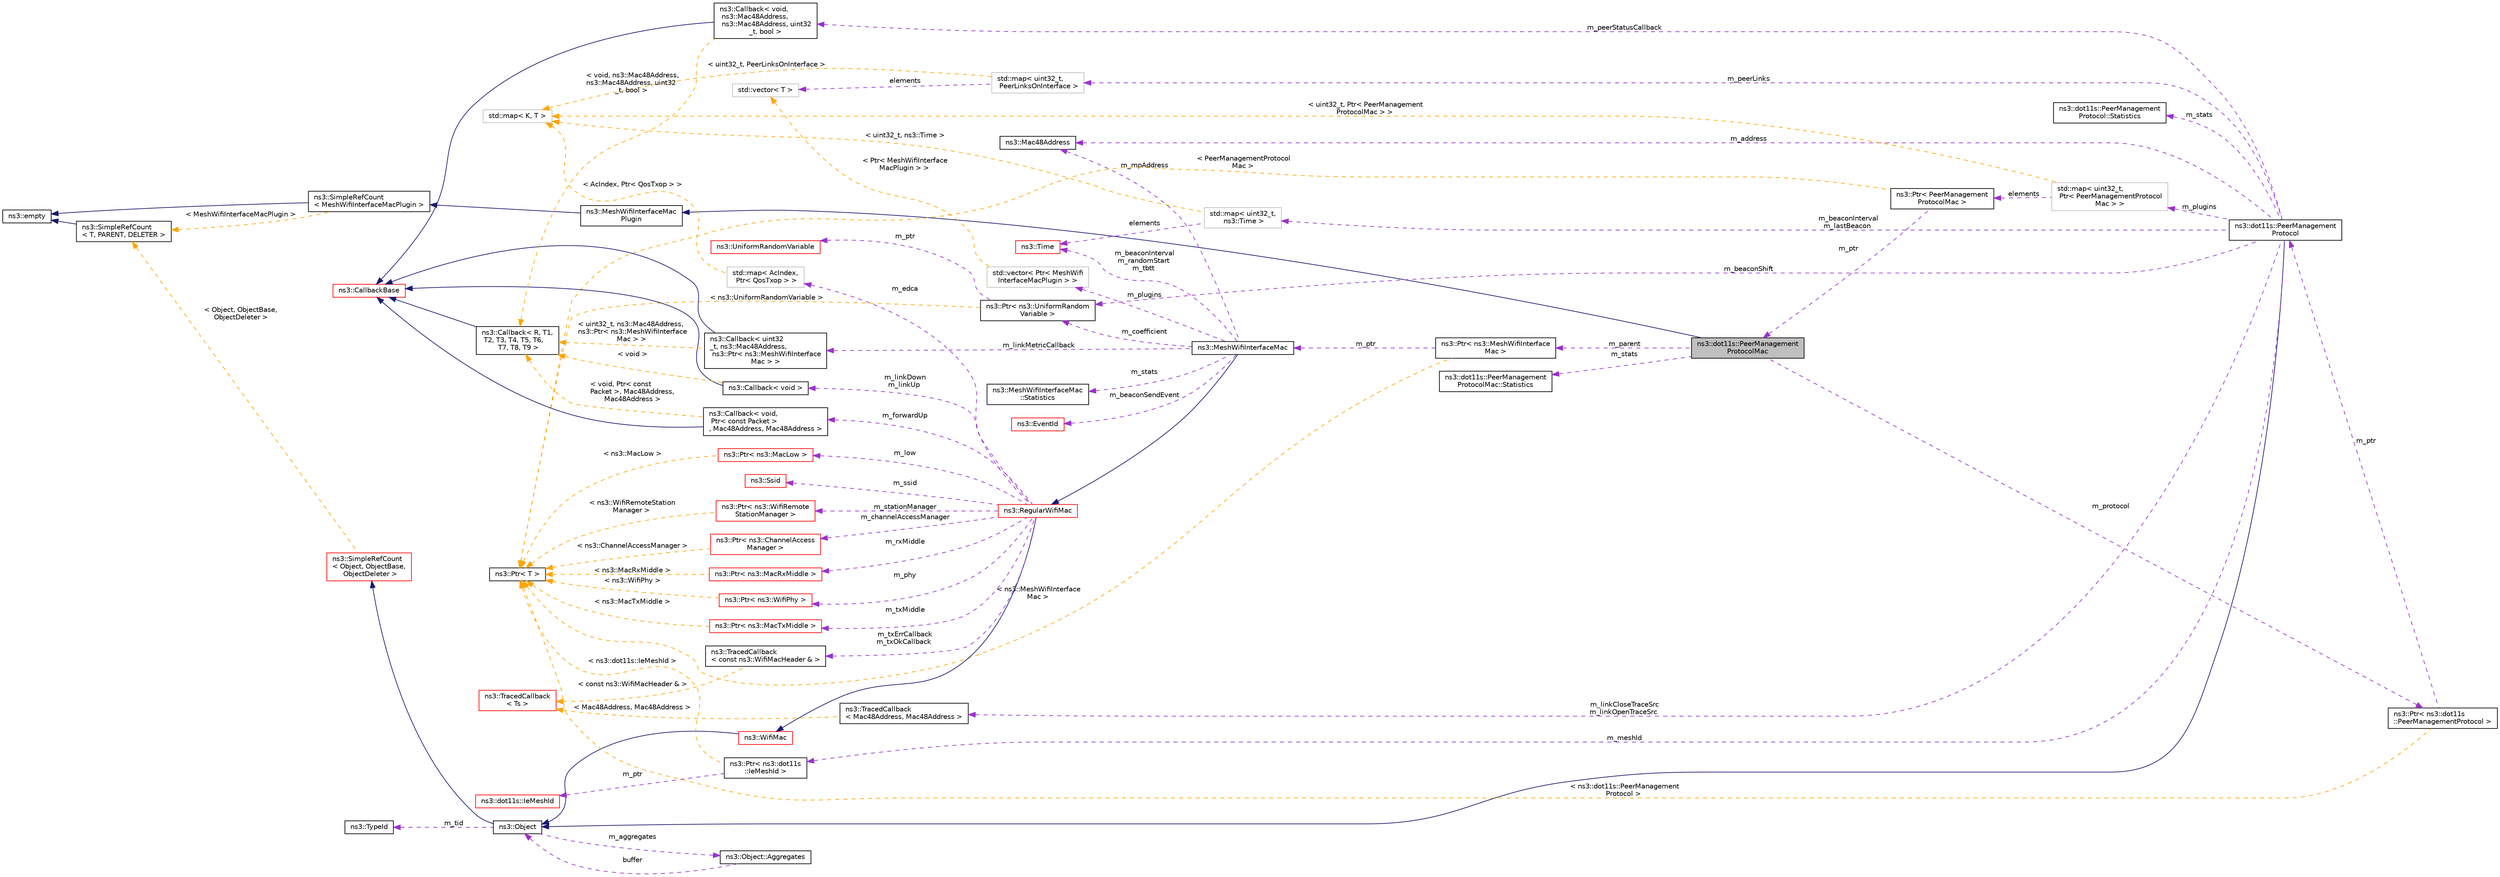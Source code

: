 digraph "ns3::dot11s::PeerManagementProtocolMac"
{
 // LATEX_PDF_SIZE
  edge [fontname="Helvetica",fontsize="10",labelfontname="Helvetica",labelfontsize="10"];
  node [fontname="Helvetica",fontsize="10",shape=record];
  rankdir="LR";
  Node1 [label="ns3::dot11s::PeerManagement\lProtocolMac",height=0.2,width=0.4,color="black", fillcolor="grey75", style="filled", fontcolor="black",tooltip="This is plugin to Mesh WiFi MAC, which implements the interface to dot11s peer management protocol: i..."];
  Node2 -> Node1 [dir="back",color="midnightblue",fontsize="10",style="solid",fontname="Helvetica"];
  Node2 [label="ns3::MeshWifiInterfaceMac\lPlugin",height=0.2,width=0.4,color="black", fillcolor="white", style="filled",URL="$classns3_1_1_mesh_wifi_interface_mac_plugin.html",tooltip="Common interface for mesh point interface MAC plugins."];
  Node3 -> Node2 [dir="back",color="midnightblue",fontsize="10",style="solid",fontname="Helvetica"];
  Node3 [label="ns3::SimpleRefCount\l\< MeshWifiInterfaceMacPlugin \>",height=0.2,width=0.4,color="black", fillcolor="white", style="filled",URL="$classns3_1_1_simple_ref_count.html",tooltip=" "];
  Node4 -> Node3 [dir="back",color="midnightblue",fontsize="10",style="solid",fontname="Helvetica"];
  Node4 [label="ns3::empty",height=0.2,width=0.4,color="black", fillcolor="white", style="filled",URL="$classns3_1_1empty.html",tooltip="make Callback use a separate empty type"];
  Node5 -> Node3 [dir="back",color="orange",fontsize="10",style="dashed",label=" \< MeshWifiInterfaceMacPlugin \>" ,fontname="Helvetica"];
  Node5 [label="ns3::SimpleRefCount\l\< T, PARENT, DELETER \>",height=0.2,width=0.4,color="black", fillcolor="white", style="filled",URL="$classns3_1_1_simple_ref_count.html",tooltip="A template-based reference counting class."];
  Node4 -> Node5 [dir="back",color="midnightblue",fontsize="10",style="solid",fontname="Helvetica"];
  Node6 -> Node1 [dir="back",color="darkorchid3",fontsize="10",style="dashed",label=" m_protocol" ,fontname="Helvetica"];
  Node6 [label="ns3::Ptr\< ns3::dot11s\l::PeerManagementProtocol \>",height=0.2,width=0.4,color="black", fillcolor="white", style="filled",URL="$classns3_1_1_ptr.html",tooltip=" "];
  Node7 -> Node6 [dir="back",color="darkorchid3",fontsize="10",style="dashed",label=" m_ptr" ,fontname="Helvetica"];
  Node7 [label="ns3::dot11s::PeerManagement\lProtocol",height=0.2,width=0.4,color="black", fillcolor="white", style="filled",URL="$classns3_1_1dot11s_1_1_peer_management_protocol.html",tooltip="802.11s Peer Management Protocol model"];
  Node8 -> Node7 [dir="back",color="midnightblue",fontsize="10",style="solid",fontname="Helvetica"];
  Node8 [label="ns3::Object",height=0.2,width=0.4,color="black", fillcolor="white", style="filled",URL="$classns3_1_1_object.html",tooltip="A base class which provides memory management and object aggregation."];
  Node9 -> Node8 [dir="back",color="midnightblue",fontsize="10",style="solid",fontname="Helvetica"];
  Node9 [label="ns3::SimpleRefCount\l\< Object, ObjectBase,\l ObjectDeleter \>",height=0.2,width=0.4,color="red", fillcolor="white", style="filled",URL="$classns3_1_1_simple_ref_count.html",tooltip=" "];
  Node5 -> Node9 [dir="back",color="orange",fontsize="10",style="dashed",label=" \< Object, ObjectBase,\l ObjectDeleter \>" ,fontname="Helvetica"];
  Node11 -> Node8 [dir="back",color="darkorchid3",fontsize="10",style="dashed",label=" m_tid" ,fontname="Helvetica"];
  Node11 [label="ns3::TypeId",height=0.2,width=0.4,color="black", fillcolor="white", style="filled",URL="$classns3_1_1_type_id.html",tooltip="a unique identifier for an interface."];
  Node12 -> Node8 [dir="back",color="darkorchid3",fontsize="10",style="dashed",label=" m_aggregates" ,fontname="Helvetica"];
  Node12 [label="ns3::Object::Aggregates",height=0.2,width=0.4,color="black", fillcolor="white", style="filled",URL="$structns3_1_1_object_1_1_aggregates.html",tooltip="The list of Objects aggregated to this one."];
  Node8 -> Node12 [dir="back",color="darkorchid3",fontsize="10",style="dashed",label=" buffer" ,fontname="Helvetica"];
  Node13 -> Node7 [dir="back",color="darkorchid3",fontsize="10",style="dashed",label=" m_address" ,fontname="Helvetica"];
  Node13 [label="ns3::Mac48Address",height=0.2,width=0.4,color="black", fillcolor="white", style="filled",URL="$classns3_1_1_mac48_address.html",tooltip="an EUI-48 address"];
  Node14 -> Node7 [dir="back",color="darkorchid3",fontsize="10",style="dashed",label=" m_plugins" ,fontname="Helvetica"];
  Node14 [label="std::map\< uint32_t,\l Ptr\< PeerManagementProtocol\lMac \> \>",height=0.2,width=0.4,color="grey75", fillcolor="white", style="filled",tooltip=" "];
  Node15 -> Node14 [dir="back",color="darkorchid3",fontsize="10",style="dashed",label=" elements" ,fontname="Helvetica"];
  Node15 [label="ns3::Ptr\< PeerManagement\lProtocolMac \>",height=0.2,width=0.4,color="black", fillcolor="white", style="filled",URL="$classns3_1_1_ptr.html",tooltip=" "];
  Node1 -> Node15 [dir="back",color="darkorchid3",fontsize="10",style="dashed",label=" m_ptr" ,fontname="Helvetica"];
  Node16 -> Node15 [dir="back",color="orange",fontsize="10",style="dashed",label=" \< PeerManagementProtocol\lMac \>" ,fontname="Helvetica"];
  Node16 [label="ns3::Ptr\< T \>",height=0.2,width=0.4,color="black", fillcolor="white", style="filled",URL="$classns3_1_1_ptr.html",tooltip="Smart pointer class similar to boost::intrusive_ptr."];
  Node17 -> Node14 [dir="back",color="orange",fontsize="10",style="dashed",label=" \< uint32_t, Ptr\< PeerManagement\lProtocolMac \> \>" ,fontname="Helvetica"];
  Node17 [label="std::map\< K, T \>",height=0.2,width=0.4,color="grey75", fillcolor="white", style="filled",tooltip=" "];
  Node20 -> Node7 [dir="back",color="darkorchid3",fontsize="10",style="dashed",label=" m_stats" ,fontname="Helvetica"];
  Node20 [label="ns3::dot11s::PeerManagement\lProtocol::Statistics",height=0.2,width=0.4,color="black", fillcolor="white", style="filled",URL="$structns3_1_1dot11s_1_1_peer_management_protocol_1_1_statistics.html",tooltip="Statistics structure."];
  Node21 -> Node7 [dir="back",color="darkorchid3",fontsize="10",style="dashed",label=" m_beaconInterval\nm_lastBeacon" ,fontname="Helvetica"];
  Node21 [label="std::map\< uint32_t,\l ns3::Time \>",height=0.2,width=0.4,color="grey75", fillcolor="white", style="filled",tooltip=" "];
  Node22 -> Node21 [dir="back",color="darkorchid3",fontsize="10",style="dashed",label=" elements" ,fontname="Helvetica"];
  Node22 [label="ns3::Time",height=0.2,width=0.4,color="red", fillcolor="white", style="filled",URL="$classns3_1_1_time.html",tooltip="Simulation virtual time values and global simulation resolution."];
  Node17 -> Node21 [dir="back",color="orange",fontsize="10",style="dashed",label=" \< uint32_t, ns3::Time \>" ,fontname="Helvetica"];
  Node24 -> Node7 [dir="back",color="darkorchid3",fontsize="10",style="dashed",label=" m_peerStatusCallback" ,fontname="Helvetica"];
  Node24 [label="ns3::Callback\< void,\l ns3::Mac48Address,\l ns3::Mac48Address, uint32\l_t, bool \>",height=0.2,width=0.4,color="black", fillcolor="white", style="filled",URL="$classns3_1_1_callback.html",tooltip=" "];
  Node25 -> Node24 [dir="back",color="midnightblue",fontsize="10",style="solid",fontname="Helvetica"];
  Node25 [label="ns3::CallbackBase",height=0.2,width=0.4,color="red", fillcolor="white", style="filled",URL="$classns3_1_1_callback_base.html",tooltip="Base class for Callback class."];
  Node29 -> Node24 [dir="back",color="orange",fontsize="10",style="dashed",label=" \< void, ns3::Mac48Address,\l ns3::Mac48Address, uint32\l_t, bool \>" ,fontname="Helvetica"];
  Node29 [label="ns3::Callback\< R, T1,\l T2, T3, T4, T5, T6,\l T7, T8, T9 \>",height=0.2,width=0.4,color="black", fillcolor="white", style="filled",URL="$classns3_1_1_callback.html",tooltip="Callback template class."];
  Node25 -> Node29 [dir="back",color="midnightblue",fontsize="10",style="solid",fontname="Helvetica"];
  Node30 -> Node7 [dir="back",color="darkorchid3",fontsize="10",style="dashed",label=" m_peerLinks" ,fontname="Helvetica"];
  Node30 [label="std::map\< uint32_t,\l PeerLinksOnInterface \>",height=0.2,width=0.4,color="grey75", fillcolor="white", style="filled",tooltip=" "];
  Node31 -> Node30 [dir="back",color="darkorchid3",fontsize="10",style="dashed",label=" elements" ,fontname="Helvetica"];
  Node31 [label="std::vector\< T \>",height=0.2,width=0.4,color="grey75", fillcolor="white", style="filled",tooltip=" "];
  Node17 -> Node30 [dir="back",color="orange",fontsize="10",style="dashed",label=" \< uint32_t, PeerLinksOnInterface \>" ,fontname="Helvetica"];
  Node32 -> Node7 [dir="back",color="darkorchid3",fontsize="10",style="dashed",label=" m_beaconShift" ,fontname="Helvetica"];
  Node32 [label="ns3::Ptr\< ns3::UniformRandom\lVariable \>",height=0.2,width=0.4,color="black", fillcolor="white", style="filled",URL="$classns3_1_1_ptr.html",tooltip=" "];
  Node33 -> Node32 [dir="back",color="darkorchid3",fontsize="10",style="dashed",label=" m_ptr" ,fontname="Helvetica"];
  Node33 [label="ns3::UniformRandomVariable",height=0.2,width=0.4,color="red", fillcolor="white", style="filled",URL="$classns3_1_1_uniform_random_variable.html",tooltip="The uniform distribution Random Number Generator (RNG)."];
  Node16 -> Node32 [dir="back",color="orange",fontsize="10",style="dashed",label=" \< ns3::UniformRandomVariable \>" ,fontname="Helvetica"];
  Node36 -> Node7 [dir="back",color="darkorchid3",fontsize="10",style="dashed",label=" m_meshId" ,fontname="Helvetica"];
  Node36 [label="ns3::Ptr\< ns3::dot11s\l::IeMeshId \>",height=0.2,width=0.4,color="black", fillcolor="white", style="filled",URL="$classns3_1_1_ptr.html",tooltip=" "];
  Node37 -> Node36 [dir="back",color="darkorchid3",fontsize="10",style="dashed",label=" m_ptr" ,fontname="Helvetica"];
  Node37 [label="ns3::dot11s::IeMeshId",height=0.2,width=0.4,color="red", fillcolor="white", style="filled",URL="$classns3_1_1dot11s_1_1_ie_mesh_id.html",tooltip="a IEEE 802.11 Mesh ID element (Section 8.4.2.101 of IEEE 802.11-2012)"];
  Node16 -> Node36 [dir="back",color="orange",fontsize="10",style="dashed",label=" \< ns3::dot11s::IeMeshId \>" ,fontname="Helvetica"];
  Node40 -> Node7 [dir="back",color="darkorchid3",fontsize="10",style="dashed",label=" m_linkCloseTraceSrc\nm_linkOpenTraceSrc" ,fontname="Helvetica"];
  Node40 [label="ns3::TracedCallback\l\< Mac48Address, Mac48Address \>",height=0.2,width=0.4,color="black", fillcolor="white", style="filled",URL="$classns3_1_1_traced_callback.html",tooltip=" "];
  Node41 -> Node40 [dir="back",color="orange",fontsize="10",style="dashed",label=" \< Mac48Address, Mac48Address \>" ,fontname="Helvetica"];
  Node41 [label="ns3::TracedCallback\l\< Ts \>",height=0.2,width=0.4,color="red", fillcolor="white", style="filled",URL="$classns3_1_1_traced_callback.html",tooltip="Forward calls to a chain of Callback."];
  Node16 -> Node6 [dir="back",color="orange",fontsize="10",style="dashed",label=" \< ns3::dot11s::PeerManagement\lProtocol \>" ,fontname="Helvetica"];
  Node45 -> Node1 [dir="back",color="darkorchid3",fontsize="10",style="dashed",label=" m_parent" ,fontname="Helvetica"];
  Node45 [label="ns3::Ptr\< ns3::MeshWifiInterface\lMac \>",height=0.2,width=0.4,color="black", fillcolor="white", style="filled",URL="$classns3_1_1_ptr.html",tooltip=" "];
  Node46 -> Node45 [dir="back",color="darkorchid3",fontsize="10",style="dashed",label=" m_ptr" ,fontname="Helvetica"];
  Node46 [label="ns3::MeshWifiInterfaceMac",height=0.2,width=0.4,color="black", fillcolor="white", style="filled",URL="$classns3_1_1_mesh_wifi_interface_mac.html",tooltip="Basic MAC of mesh point Wi-Fi interface."];
  Node47 -> Node46 [dir="back",color="midnightblue",fontsize="10",style="solid",fontname="Helvetica"];
  Node47 [label="ns3::RegularWifiMac",height=0.2,width=0.4,color="red", fillcolor="white", style="filled",URL="$classns3_1_1_regular_wifi_mac.html",tooltip="base class for all MAC-level wifi objects."];
  Node48 -> Node47 [dir="back",color="midnightblue",fontsize="10",style="solid",fontname="Helvetica"];
  Node48 [label="ns3::WifiMac",height=0.2,width=0.4,color="red", fillcolor="white", style="filled",URL="$classns3_1_1_wifi_mac.html",tooltip="base class for all MAC-level wifi objects."];
  Node8 -> Node48 [dir="back",color="midnightblue",fontsize="10",style="solid",fontname="Helvetica"];
  Node52 -> Node47 [dir="back",color="darkorchid3",fontsize="10",style="dashed",label=" m_low" ,fontname="Helvetica"];
  Node52 [label="ns3::Ptr\< ns3::MacLow \>",height=0.2,width=0.4,color="red", fillcolor="white", style="filled",URL="$classns3_1_1_ptr.html",tooltip=" "];
  Node16 -> Node52 [dir="back",color="orange",fontsize="10",style="dashed",label=" \< ns3::MacLow \>" ,fontname="Helvetica"];
  Node255 -> Node47 [dir="back",color="darkorchid3",fontsize="10",style="dashed",label=" m_ssid" ,fontname="Helvetica"];
  Node255 [label="ns3::Ssid",height=0.2,width=0.4,color="red", fillcolor="white", style="filled",URL="$classns3_1_1_ssid.html",tooltip="The IEEE 802.11 SSID Information Element."];
  Node96 -> Node47 [dir="back",color="darkorchid3",fontsize="10",style="dashed",label=" m_stationManager" ,fontname="Helvetica"];
  Node96 [label="ns3::Ptr\< ns3::WifiRemote\lStationManager \>",height=0.2,width=0.4,color="red", fillcolor="white", style="filled",URL="$classns3_1_1_ptr.html",tooltip=" "];
  Node16 -> Node96 [dir="back",color="orange",fontsize="10",style="dashed",label=" \< ns3::WifiRemoteStation\lManager \>" ,fontname="Helvetica"];
  Node256 -> Node47 [dir="back",color="darkorchid3",fontsize="10",style="dashed",label=" m_txErrCallback\nm_txOkCallback" ,fontname="Helvetica"];
  Node256 [label="ns3::TracedCallback\l\< const ns3::WifiMacHeader & \>",height=0.2,width=0.4,color="black", fillcolor="white", style="filled",URL="$classns3_1_1_traced_callback.html",tooltip=" "];
  Node41 -> Node256 [dir="back",color="orange",fontsize="10",style="dashed",label=" \< const ns3::WifiMacHeader & \>" ,fontname="Helvetica"];
  Node91 -> Node47 [dir="back",color="darkorchid3",fontsize="10",style="dashed",label=" m_edca" ,fontname="Helvetica"];
  Node91 [label="std::map\< AcIndex,\l Ptr\< QosTxop \> \>",height=0.2,width=0.4,color="grey75", fillcolor="white", style="filled",tooltip=" "];
  Node17 -> Node91 [dir="back",color="orange",fontsize="10",style="dashed",label=" \< AcIndex, Ptr\< QosTxop \> \>" ,fontname="Helvetica"];
  Node211 -> Node47 [dir="back",color="darkorchid3",fontsize="10",style="dashed",label=" m_channelAccessManager" ,fontname="Helvetica"];
  Node211 [label="ns3::Ptr\< ns3::ChannelAccess\lManager \>",height=0.2,width=0.4,color="red", fillcolor="white", style="filled",URL="$classns3_1_1_ptr.html",tooltip=" "];
  Node16 -> Node211 [dir="back",color="orange",fontsize="10",style="dashed",label=" \< ns3::ChannelAccessManager \>" ,fontname="Helvetica"];
  Node147 -> Node47 [dir="back",color="darkorchid3",fontsize="10",style="dashed",label=" m_linkDown\nm_linkUp" ,fontname="Helvetica"];
  Node147 [label="ns3::Callback\< void \>",height=0.2,width=0.4,color="black", fillcolor="white", style="filled",URL="$classns3_1_1_callback.html",tooltip=" "];
  Node25 -> Node147 [dir="back",color="midnightblue",fontsize="10",style="solid",fontname="Helvetica"];
  Node29 -> Node147 [dir="back",color="orange",fontsize="10",style="dashed",label=" \< void \>" ,fontname="Helvetica"];
  Node257 -> Node47 [dir="back",color="darkorchid3",fontsize="10",style="dashed",label=" m_rxMiddle" ,fontname="Helvetica"];
  Node257 [label="ns3::Ptr\< ns3::MacRxMiddle \>",height=0.2,width=0.4,color="red", fillcolor="white", style="filled",URL="$classns3_1_1_ptr.html",tooltip=" "];
  Node16 -> Node257 [dir="back",color="orange",fontsize="10",style="dashed",label=" \< ns3::MacRxMiddle \>" ,fontname="Helvetica"];
  Node264 -> Node47 [dir="back",color="darkorchid3",fontsize="10",style="dashed",label=" m_forwardUp" ,fontname="Helvetica"];
  Node264 [label="ns3::Callback\< void,\l Ptr\< const Packet \>\l, Mac48Address, Mac48Address \>",height=0.2,width=0.4,color="black", fillcolor="white", style="filled",URL="$classns3_1_1_callback.html",tooltip=" "];
  Node25 -> Node264 [dir="back",color="midnightblue",fontsize="10",style="solid",fontname="Helvetica"];
  Node29 -> Node264 [dir="back",color="orange",fontsize="10",style="dashed",label=" \< void, Ptr\< const\l Packet \>, Mac48Address,\l Mac48Address \>" ,fontname="Helvetica"];
  Node114 -> Node47 [dir="back",color="darkorchid3",fontsize="10",style="dashed",label=" m_phy" ,fontname="Helvetica"];
  Node114 [label="ns3::Ptr\< ns3::WifiPhy \>",height=0.2,width=0.4,color="red", fillcolor="white", style="filled",URL="$classns3_1_1_ptr.html",tooltip=" "];
  Node16 -> Node114 [dir="back",color="orange",fontsize="10",style="dashed",label=" \< ns3::WifiPhy \>" ,fontname="Helvetica"];
  Node221 -> Node47 [dir="back",color="darkorchid3",fontsize="10",style="dashed",label=" m_txMiddle" ,fontname="Helvetica"];
  Node221 [label="ns3::Ptr\< ns3::MacTxMiddle \>",height=0.2,width=0.4,color="red", fillcolor="white", style="filled",URL="$classns3_1_1_ptr.html",tooltip=" "];
  Node16 -> Node221 [dir="back",color="orange",fontsize="10",style="dashed",label=" \< ns3::MacTxMiddle \>" ,fontname="Helvetica"];
  Node265 -> Node46 [dir="back",color="darkorchid3",fontsize="10",style="dashed",label=" m_stats" ,fontname="Helvetica"];
  Node265 [label="ns3::MeshWifiInterfaceMac\l::Statistics",height=0.2,width=0.4,color="black", fillcolor="white", style="filled",URL="$structns3_1_1_mesh_wifi_interface_mac_1_1_statistics.html",tooltip="Statistics:"];
  Node13 -> Node46 [dir="back",color="darkorchid3",fontsize="10",style="dashed",label=" m_mpAddress" ,fontname="Helvetica"];
  Node266 -> Node46 [dir="back",color="darkorchid3",fontsize="10",style="dashed",label=" m_linkMetricCallback" ,fontname="Helvetica"];
  Node266 [label="ns3::Callback\< uint32\l_t, ns3::Mac48Address,\l ns3::Ptr\< ns3::MeshWifiInterface\lMac \> \>",height=0.2,width=0.4,color="black", fillcolor="white", style="filled",URL="$classns3_1_1_callback.html",tooltip=" "];
  Node25 -> Node266 [dir="back",color="midnightblue",fontsize="10",style="solid",fontname="Helvetica"];
  Node29 -> Node266 [dir="back",color="orange",fontsize="10",style="dashed",label=" \< uint32_t, ns3::Mac48Address,\l ns3::Ptr\< ns3::MeshWifiInterface\lMac \> \>" ,fontname="Helvetica"];
  Node131 -> Node46 [dir="back",color="darkorchid3",fontsize="10",style="dashed",label=" m_beaconSendEvent" ,fontname="Helvetica"];
  Node131 [label="ns3::EventId",height=0.2,width=0.4,color="red", fillcolor="white", style="filled",URL="$classns3_1_1_event_id.html",tooltip="An identifier for simulation events."];
  Node22 -> Node46 [dir="back",color="darkorchid3",fontsize="10",style="dashed",label=" m_beaconInterval\nm_randomStart\nm_tbtt" ,fontname="Helvetica"];
  Node32 -> Node46 [dir="back",color="darkorchid3",fontsize="10",style="dashed",label=" m_coefficient" ,fontname="Helvetica"];
  Node267 -> Node46 [dir="back",color="darkorchid3",fontsize="10",style="dashed",label=" m_plugins" ,fontname="Helvetica"];
  Node267 [label="std::vector\< Ptr\< MeshWifi\lInterfaceMacPlugin \> \>",height=0.2,width=0.4,color="grey75", fillcolor="white", style="filled",tooltip=" "];
  Node31 -> Node267 [dir="back",color="orange",fontsize="10",style="dashed",label=" \< Ptr\< MeshWifiInterface\lMacPlugin \> \>" ,fontname="Helvetica"];
  Node16 -> Node45 [dir="back",color="orange",fontsize="10",style="dashed",label=" \< ns3::MeshWifiInterface\lMac \>" ,fontname="Helvetica"];
  Node269 -> Node1 [dir="back",color="darkorchid3",fontsize="10",style="dashed",label=" m_stats" ,fontname="Helvetica"];
  Node269 [label="ns3::dot11s::PeerManagement\lProtocolMac::Statistics",height=0.2,width=0.4,color="black", fillcolor="white", style="filled",URL="$structns3_1_1dot11s_1_1_peer_management_protocol_mac_1_1_statistics.html",tooltip="Statistics structure."];
}
